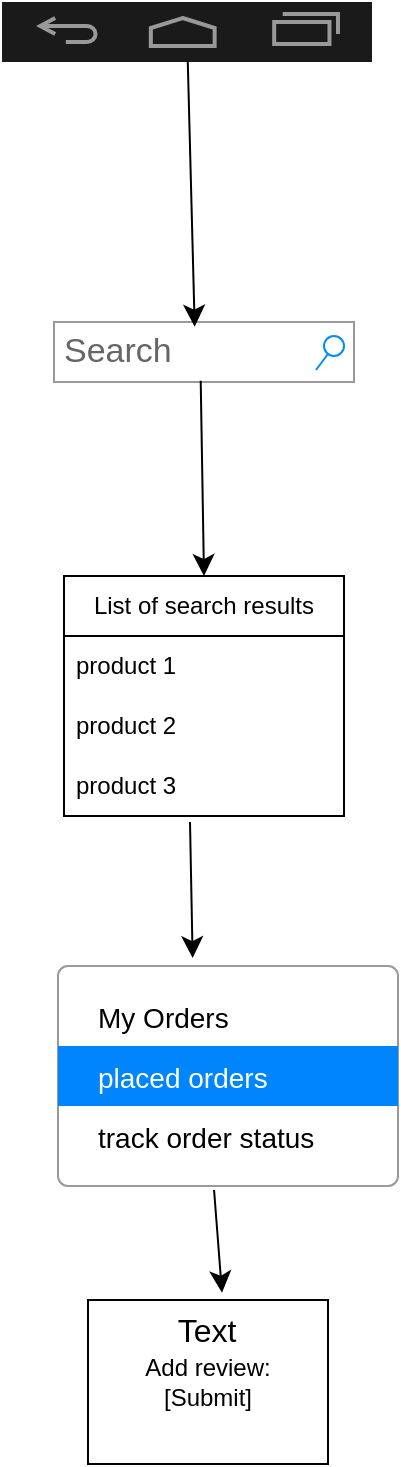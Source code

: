 <mxfile version="24.4.10" type="github">
  <diagram name="Page-1" id="UwNIqNNE1HoJmJPg8aJo">
    <mxGraphModel dx="392" dy="461" grid="0" gridSize="10" guides="1" tooltips="1" connect="1" arrows="1" fold="1" page="0" pageScale="1" pageWidth="850" pageHeight="1100" math="0" shadow="0">
      <root>
        <mxCell id="0" />
        <mxCell id="1" parent="0" />
        <mxCell id="wuWKYlBIHPUMpD30aP3G-1" value="" style="verticalLabelPosition=bottom;verticalAlign=top;html=1;shadow=0;dashed=0;strokeWidth=2;shape=mxgraph.android.navigation_bar_1;fillColor=#1A1A1A;strokeColor=#999999;sketch=0;" vertex="1" parent="1">
          <mxGeometry x="96" y="40" width="185" height="30" as="geometry" />
        </mxCell>
        <mxCell id="wuWKYlBIHPUMpD30aP3G-2" value="Search" style="strokeWidth=1;shadow=0;dashed=0;align=center;html=1;shape=mxgraph.mockup.forms.searchBox;strokeColor=#999999;mainText=;strokeColor2=#008cff;fontColor=#666666;fontSize=17;align=left;spacingLeft=3;whiteSpace=wrap;" vertex="1" parent="1">
          <mxGeometry x="122" y="200" width="150" height="30" as="geometry" />
        </mxCell>
        <mxCell id="wuWKYlBIHPUMpD30aP3G-3" value="List of search results" style="swimlane;fontStyle=0;childLayout=stackLayout;horizontal=1;startSize=30;horizontalStack=0;resizeParent=1;resizeParentMax=0;resizeLast=0;collapsible=1;marginBottom=0;whiteSpace=wrap;html=1;" vertex="1" parent="1">
          <mxGeometry x="127" y="327" width="140" height="120" as="geometry" />
        </mxCell>
        <mxCell id="wuWKYlBIHPUMpD30aP3G-4" value="product 1" style="text;strokeColor=none;fillColor=none;align=left;verticalAlign=middle;spacingLeft=4;spacingRight=4;overflow=hidden;points=[[0,0.5],[1,0.5]];portConstraint=eastwest;rotatable=0;whiteSpace=wrap;html=1;" vertex="1" parent="wuWKYlBIHPUMpD30aP3G-3">
          <mxGeometry y="30" width="140" height="30" as="geometry" />
        </mxCell>
        <mxCell id="wuWKYlBIHPUMpD30aP3G-5" value="product 2" style="text;strokeColor=none;fillColor=none;align=left;verticalAlign=middle;spacingLeft=4;spacingRight=4;overflow=hidden;points=[[0,0.5],[1,0.5]];portConstraint=eastwest;rotatable=0;whiteSpace=wrap;html=1;" vertex="1" parent="wuWKYlBIHPUMpD30aP3G-3">
          <mxGeometry y="60" width="140" height="30" as="geometry" />
        </mxCell>
        <mxCell id="wuWKYlBIHPUMpD30aP3G-6" value="product 3" style="text;strokeColor=none;fillColor=none;align=left;verticalAlign=middle;spacingLeft=4;spacingRight=4;overflow=hidden;points=[[0,0.5],[1,0.5]];portConstraint=eastwest;rotatable=0;whiteSpace=wrap;html=1;" vertex="1" parent="wuWKYlBIHPUMpD30aP3G-3">
          <mxGeometry y="90" width="140" height="30" as="geometry" />
        </mxCell>
        <mxCell id="wuWKYlBIHPUMpD30aP3G-7" value="" style="endArrow=classic;html=1;rounded=0;fontSize=12;startSize=8;endSize=8;curved=1;entryX=0.469;entryY=0.078;entryDx=0;entryDy=0;entryPerimeter=0;" edge="1" parent="1" source="wuWKYlBIHPUMpD30aP3G-1" target="wuWKYlBIHPUMpD30aP3G-2">
          <mxGeometry width="50" height="50" relative="1" as="geometry">
            <mxPoint x="175" y="225" as="sourcePoint" />
            <mxPoint x="225" y="175" as="targetPoint" />
          </mxGeometry>
        </mxCell>
        <mxCell id="wuWKYlBIHPUMpD30aP3G-8" value="" style="endArrow=classic;html=1;rounded=0;fontSize=12;startSize=8;endSize=8;curved=1;exitX=0.489;exitY=0.978;exitDx=0;exitDy=0;exitPerimeter=0;entryX=0.5;entryY=0;entryDx=0;entryDy=0;" edge="1" parent="1" source="wuWKYlBIHPUMpD30aP3G-2" target="wuWKYlBIHPUMpD30aP3G-3">
          <mxGeometry width="50" height="50" relative="1" as="geometry">
            <mxPoint x="175" y="225" as="sourcePoint" />
            <mxPoint x="225" y="175" as="targetPoint" />
          </mxGeometry>
        </mxCell>
        <mxCell id="wuWKYlBIHPUMpD30aP3G-9" value="" style="html=1;shadow=0;dashed=0;shape=mxgraph.bootstrap.rrect;rSize=5;fillColor=#ffffff;strokeColor=#999999;" vertex="1" parent="1">
          <mxGeometry x="124" y="522" width="170" height="110" as="geometry" />
        </mxCell>
        <mxCell id="wuWKYlBIHPUMpD30aP3G-10" value="My Orders" style="fillColor=none;strokeColor=none;align=left;spacing=20;fontSize=14;" vertex="1" parent="wuWKYlBIHPUMpD30aP3G-9">
          <mxGeometry width="170" height="30" relative="1" as="geometry">
            <mxPoint y="10" as="offset" />
          </mxGeometry>
        </mxCell>
        <mxCell id="wuWKYlBIHPUMpD30aP3G-11" value="placed orders" style="fillColor=#0085FC;strokeColor=none;fontColor=#ffffff;align=left;spacing=20;fontSize=14;sketch=0;" vertex="1" parent="wuWKYlBIHPUMpD30aP3G-9">
          <mxGeometry width="170" height="30" relative="1" as="geometry">
            <mxPoint y="40" as="offset" />
          </mxGeometry>
        </mxCell>
        <mxCell id="wuWKYlBIHPUMpD30aP3G-12" value="track order status" style="fillColor=none;strokeColor=none;align=left;spacing=20;fontSize=14;" vertex="1" parent="wuWKYlBIHPUMpD30aP3G-9">
          <mxGeometry width="170" height="30" relative="1" as="geometry">
            <mxPoint y="70" as="offset" />
          </mxGeometry>
        </mxCell>
        <mxCell id="wuWKYlBIHPUMpD30aP3G-13" value="" style="endArrow=classic;html=1;rounded=0;fontSize=12;startSize=8;endSize=8;curved=1;exitX=0.45;exitY=1.1;exitDx=0;exitDy=0;exitPerimeter=0;entryX=0.396;entryY=-0.036;entryDx=0;entryDy=0;entryPerimeter=0;" edge="1" parent="1" source="wuWKYlBIHPUMpD30aP3G-6" target="wuWKYlBIHPUMpD30aP3G-9">
          <mxGeometry width="50" height="50" relative="1" as="geometry">
            <mxPoint x="175" y="555" as="sourcePoint" />
            <mxPoint x="225" y="505" as="targetPoint" />
          </mxGeometry>
        </mxCell>
        <mxCell id="wuWKYlBIHPUMpD30aP3G-14" value="Add review:&lt;div&gt;[Submit]&lt;/div&gt;" style="rounded=0;whiteSpace=wrap;html=1;" vertex="1" parent="1">
          <mxGeometry x="139" y="689" width="120" height="82" as="geometry" />
        </mxCell>
        <mxCell id="wuWKYlBIHPUMpD30aP3G-15" value="Text" style="text;html=1;align=center;verticalAlign=middle;whiteSpace=wrap;rounded=0;fontSize=16;" vertex="1" parent="1">
          <mxGeometry x="139" y="689" width="119" height="30" as="geometry" />
        </mxCell>
        <mxCell id="wuWKYlBIHPUMpD30aP3G-16" value="" style="endArrow=classic;html=1;rounded=0;fontSize=12;startSize=8;endSize=8;curved=1;exitX=0.459;exitY=1.018;exitDx=0;exitDy=0;exitPerimeter=0;entryX=0.563;entryY=-0.122;entryDx=0;entryDy=0;entryPerimeter=0;" edge="1" parent="1" source="wuWKYlBIHPUMpD30aP3G-9" target="wuWKYlBIHPUMpD30aP3G-15">
          <mxGeometry width="50" height="50" relative="1" as="geometry">
            <mxPoint x="175" y="686" as="sourcePoint" />
            <mxPoint x="225" y="636" as="targetPoint" />
          </mxGeometry>
        </mxCell>
      </root>
    </mxGraphModel>
  </diagram>
</mxfile>
